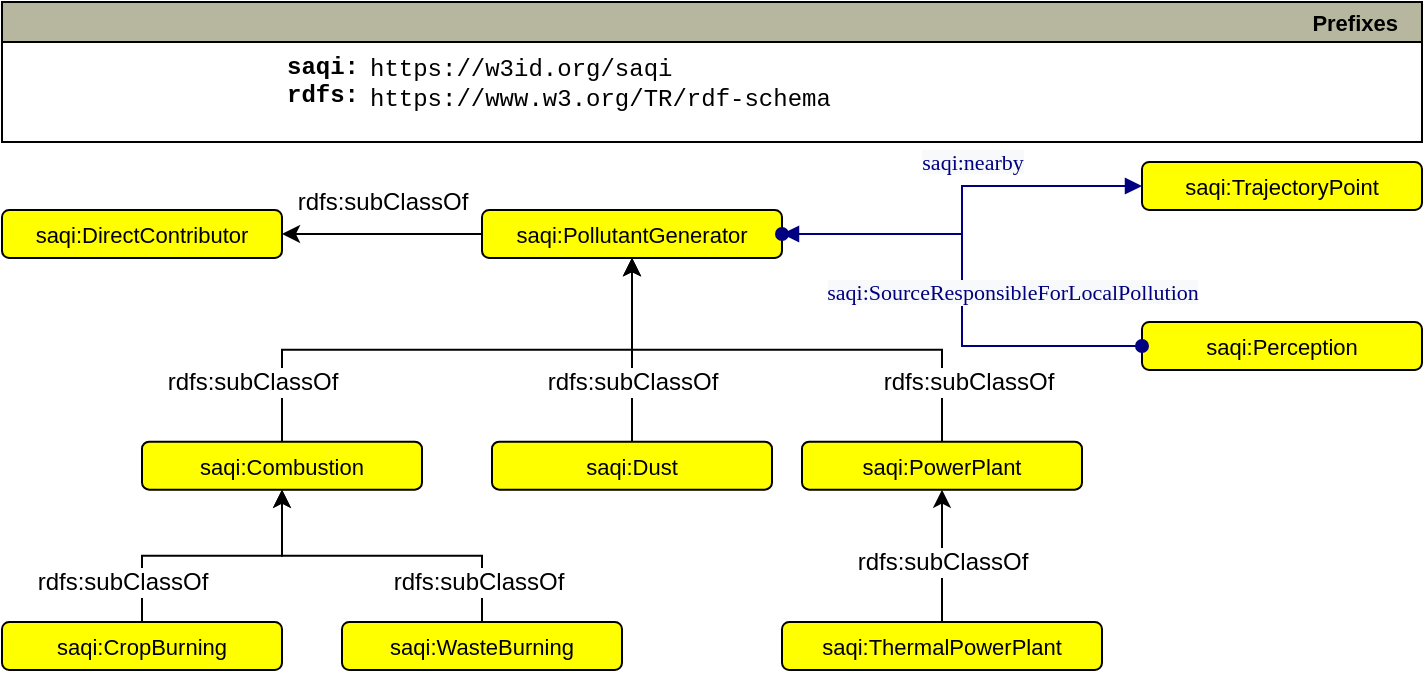 <mxfile version="21.2.9" type="device">
  <diagram id="t25Kp6jmq_1cI3zwCiK2" name="Page-1">
    <mxGraphModel dx="1442" dy="752" grid="1" gridSize="10" guides="1" tooltips="1" connect="1" arrows="1" fold="1" page="1" pageScale="1" pageWidth="1000" pageHeight="1000" math="0" shadow="0">
      <root>
        <mxCell id="0" />
        <mxCell id="1" parent="0" />
        <mxCell id="T0KytU28zX8Ys8UfOtSf-33" value="Prefixes" style="graphMlID=n0;shape=swimlane;startSize=20;fillColor=#b7b69e;strokeColor=#000000;strokeWidth=1.0;align=right;spacingRight=10;fontStyle=1;fontSize=11;" parent="1" vertex="1">
          <mxGeometry x="20" width="710" height="70" as="geometry" />
        </mxCell>
        <mxCell id="T0KytU28zX8Ys8UfOtSf-34" value="&lt;b&gt;saqi:&lt;/b&gt;&lt;b&gt;&lt;br&gt;&lt;/b&gt;&lt;b&gt;rdfs:&lt;br&gt;&lt;/b&gt;&lt;b&gt;&lt;br&gt;&lt;br&gt;&lt;/b&gt;" style="text;html=1;align=center;verticalAlign=middle;resizable=0;points=[];autosize=1;fontFamily=Courier New;" parent="T0KytU28zX8Ys8UfOtSf-33" vertex="1">
          <mxGeometry x="129.996" y="19" width="60" height="70" as="geometry" />
        </mxCell>
        <mxCell id="T0KytU28zX8Ys8UfOtSf-35" value="https://w3id.org/saqi&lt;br&gt;https://www.w3.org/TR/rdf-schema&lt;br&gt;" style="text;html=1;align=left;verticalAlign=middle;resizable=0;points=[];autosize=1;fontFamily=Courier New;rounded=1;glass=0;" parent="T0KytU28zX8Ys8UfOtSf-33" vertex="1">
          <mxGeometry x="182" y="21" width="250" height="40" as="geometry" />
        </mxCell>
        <mxCell id="T0KytU28zX8Ys8UfOtSf-37" value="saqi:DirectContributor" style="graphMlID=n4;shape=rect;rounded=1;arcsize=30;fillColor=#ffff00;strokeColor=#000000;strokeWidth=1.0;fontSize=11;" parent="1" vertex="1">
          <mxGeometry x="20" y="104" width="140" height="24" as="geometry" />
        </mxCell>
        <mxCell id="XF_k50iGrZr1CKV9B-Oz-1" value="saqi:PollutantGenerator" style="graphMlID=n4;shape=rect;rounded=1;arcsize=30;fillColor=#ffff00;strokeColor=#000000;strokeWidth=1.0;fontSize=11;" parent="1" vertex="1">
          <mxGeometry x="260" y="104" width="150" height="24" as="geometry" />
        </mxCell>
        <mxCell id="3bjeprs9thZcxQjiohL2-3" value="saqi:Combustion" style="graphMlID=n4;shape=rect;rounded=1;arcsize=30;fillColor=#ffff00;strokeColor=#000000;strokeWidth=1.0;fontSize=11;" parent="1" vertex="1">
          <mxGeometry x="90" y="219.83" width="140" height="24" as="geometry" />
        </mxCell>
        <mxCell id="3bjeprs9thZcxQjiohL2-4" value="" style="endArrow=classic;html=1;textDirection=ltr;fontSize=11;strokeWidth=1;exitX=0.5;exitY=0;exitDx=0;exitDy=0;entryX=0.5;entryY=1;entryDx=0;entryDy=0;rounded=0;strokeColor=default;edgeStyle=orthogonalEdgeStyle;" parent="1" source="3bjeprs9thZcxQjiohL2-3" target="XF_k50iGrZr1CKV9B-Oz-1" edge="1">
          <mxGeometry width="50" height="50" relative="1" as="geometry">
            <mxPoint x="280" y="171.58" as="sourcePoint" />
            <mxPoint x="410" y="171.58" as="targetPoint" />
          </mxGeometry>
        </mxCell>
        <mxCell id="3bjeprs9thZcxQjiohL2-5" value="rdfs:subClassOf" style="text;html=1;align=center;verticalAlign=middle;resizable=0;points=[];labelBackgroundColor=#ffffff;rotation=0;" parent="3bjeprs9thZcxQjiohL2-4" vertex="1" connectable="0">
          <mxGeometry x="-0.221" relative="1" as="geometry">
            <mxPoint x="-73" y="16" as="offset" />
          </mxGeometry>
        </mxCell>
        <mxCell id="3bjeprs9thZcxQjiohL2-7" value="" style="endArrow=classic;html=1;textDirection=ltr;fontSize=11;strokeWidth=1;exitX=0;exitY=0.5;exitDx=0;exitDy=0;entryX=1;entryY=0.5;entryDx=0;entryDy=0;rounded=0;strokeColor=default;" parent="1" source="XF_k50iGrZr1CKV9B-Oz-1" target="T0KytU28zX8Ys8UfOtSf-37" edge="1">
          <mxGeometry width="50" height="50" relative="1" as="geometry">
            <mxPoint x="195" y="236" as="sourcePoint" />
            <mxPoint x="455" y="150.0" as="targetPoint" />
          </mxGeometry>
        </mxCell>
        <mxCell id="3bjeprs9thZcxQjiohL2-8" value="rdfs:subClassOf" style="text;html=1;align=center;verticalAlign=middle;resizable=0;points=[];labelBackgroundColor=#ffffff;rotation=0;" parent="3bjeprs9thZcxQjiohL2-7" vertex="1" connectable="0">
          <mxGeometry x="-0.221" relative="1" as="geometry">
            <mxPoint x="-11" y="-16" as="offset" />
          </mxGeometry>
        </mxCell>
        <mxCell id="3bjeprs9thZcxQjiohL2-9" value="saqi:PowerPlant" style="graphMlID=n4;shape=rect;rounded=1;arcsize=30;fillColor=#ffff00;strokeColor=#000000;strokeWidth=1.0;fontSize=11;" parent="1" vertex="1">
          <mxGeometry x="420" y="219.83" width="140" height="24" as="geometry" />
        </mxCell>
        <mxCell id="3bjeprs9thZcxQjiohL2-10" value="" style="endArrow=classic;html=1;textDirection=ltr;fontSize=11;strokeWidth=1;exitX=0.5;exitY=0;exitDx=0;exitDy=0;entryX=0.5;entryY=1;entryDx=0;entryDy=0;rounded=0;strokeColor=default;edgeStyle=orthogonalEdgeStyle;" parent="1" source="3bjeprs9thZcxQjiohL2-9" target="XF_k50iGrZr1CKV9B-Oz-1" edge="1">
          <mxGeometry width="50" height="50" relative="1" as="geometry">
            <mxPoint x="530" y="181.58" as="sourcePoint" />
            <mxPoint x="610" y="124.0" as="targetPoint" />
          </mxGeometry>
        </mxCell>
        <mxCell id="3bjeprs9thZcxQjiohL2-11" value="rdfs:subClassOf" style="text;html=1;align=center;verticalAlign=middle;resizable=0;points=[];labelBackgroundColor=#ffffff;rotation=0;" parent="3bjeprs9thZcxQjiohL2-10" vertex="1" connectable="0">
          <mxGeometry x="-0.221" relative="1" as="geometry">
            <mxPoint x="63" y="16" as="offset" />
          </mxGeometry>
        </mxCell>
        <mxCell id="3bjeprs9thZcxQjiohL2-14" value="saqi:Dust" style="graphMlID=n4;shape=rect;rounded=1;arcsize=30;fillColor=#ffff00;strokeColor=#000000;strokeWidth=1.0;fontSize=11;" parent="1" vertex="1">
          <mxGeometry x="265" y="219.83" width="140" height="24" as="geometry" />
        </mxCell>
        <mxCell id="3bjeprs9thZcxQjiohL2-15" value="" style="endArrow=classic;html=1;textDirection=ltr;fontSize=11;strokeWidth=1;exitX=0.5;exitY=0;exitDx=0;exitDy=0;entryX=0.5;entryY=1;entryDx=0;entryDy=0;rounded=0;strokeColor=default;edgeStyle=orthogonalEdgeStyle;" parent="1" source="3bjeprs9thZcxQjiohL2-14" target="XF_k50iGrZr1CKV9B-Oz-1" edge="1">
          <mxGeometry width="50" height="50" relative="1" as="geometry">
            <mxPoint x="415" y="237.58" as="sourcePoint" />
            <mxPoint x="245" y="170.0" as="targetPoint" />
          </mxGeometry>
        </mxCell>
        <mxCell id="3bjeprs9thZcxQjiohL2-16" value="rdfs:subClassOf" style="text;html=1;align=center;verticalAlign=middle;resizable=0;points=[];labelBackgroundColor=#ffffff;rotation=0;" parent="3bjeprs9thZcxQjiohL2-15" vertex="1" connectable="0">
          <mxGeometry x="-0.221" relative="1" as="geometry">
            <mxPoint y="6" as="offset" />
          </mxGeometry>
        </mxCell>
        <mxCell id="3bjeprs9thZcxQjiohL2-17" value="saqi:CropBurning" style="graphMlID=n4;shape=rect;rounded=1;arcsize=30;fillColor=#ffff00;strokeColor=#000000;strokeWidth=1.0;fontSize=11;" parent="1" vertex="1">
          <mxGeometry x="20" y="310" width="140" height="24" as="geometry" />
        </mxCell>
        <mxCell id="3bjeprs9thZcxQjiohL2-18" value="saqi:WasteBurning" style="graphMlID=n4;shape=rect;rounded=1;arcsize=30;fillColor=#ffff00;strokeColor=#000000;strokeWidth=1.0;fontSize=11;" parent="1" vertex="1">
          <mxGeometry x="190" y="310" width="140" height="24" as="geometry" />
        </mxCell>
        <mxCell id="3bjeprs9thZcxQjiohL2-19" value="" style="endArrow=classic;html=1;textDirection=ltr;fontSize=11;strokeWidth=1;exitX=0.5;exitY=0;exitDx=0;exitDy=0;entryX=0.5;entryY=1;entryDx=0;entryDy=0;rounded=0;strokeColor=default;edgeStyle=orthogonalEdgeStyle;" parent="1" source="3bjeprs9thZcxQjiohL2-17" target="3bjeprs9thZcxQjiohL2-3" edge="1">
          <mxGeometry width="50" height="50" relative="1" as="geometry">
            <mxPoint x="340" y="315.83" as="sourcePoint" />
            <mxPoint x="530" y="249.5" as="targetPoint" />
          </mxGeometry>
        </mxCell>
        <mxCell id="3bjeprs9thZcxQjiohL2-20" value="rdfs:subClassOf" style="text;html=1;align=center;verticalAlign=middle;resizable=0;points=[];labelBackgroundColor=#ffffff;rotation=0;" parent="3bjeprs9thZcxQjiohL2-19" vertex="1" connectable="0">
          <mxGeometry x="-0.221" relative="1" as="geometry">
            <mxPoint x="-30" y="13" as="offset" />
          </mxGeometry>
        </mxCell>
        <mxCell id="3bjeprs9thZcxQjiohL2-21" value="" style="endArrow=classic;html=1;textDirection=ltr;fontSize=11;strokeWidth=1;exitX=0.5;exitY=0;exitDx=0;exitDy=0;entryX=0.5;entryY=1;entryDx=0;entryDy=0;rounded=0;strokeColor=default;edgeStyle=orthogonalEdgeStyle;" parent="1" source="3bjeprs9thZcxQjiohL2-18" target="3bjeprs9thZcxQjiohL2-3" edge="1">
          <mxGeometry width="50" height="50" relative="1" as="geometry">
            <mxPoint x="100" y="309.5" as="sourcePoint" />
            <mxPoint x="180" y="253.83" as="targetPoint" />
          </mxGeometry>
        </mxCell>
        <mxCell id="3bjeprs9thZcxQjiohL2-22" value="rdfs:subClassOf" style="text;html=1;align=center;verticalAlign=middle;resizable=0;points=[];labelBackgroundColor=#ffffff;rotation=0;" parent="3bjeprs9thZcxQjiohL2-21" vertex="1" connectable="0">
          <mxGeometry x="-0.221" relative="1" as="geometry">
            <mxPoint x="29" y="13" as="offset" />
          </mxGeometry>
        </mxCell>
        <mxCell id="3bjeprs9thZcxQjiohL2-23" value="saqi:ThermalPowerPlant" style="graphMlID=n4;shape=rect;rounded=1;arcsize=30;fillColor=#ffff00;strokeColor=#000000;strokeWidth=1.0;fontSize=11;" parent="1" vertex="1">
          <mxGeometry x="410" y="310" width="160" height="24" as="geometry" />
        </mxCell>
        <mxCell id="3bjeprs9thZcxQjiohL2-24" value="" style="endArrow=classic;html=1;textDirection=ltr;fontSize=11;strokeWidth=1;exitX=0.5;exitY=0;exitDx=0;exitDy=0;entryX=0.5;entryY=1;entryDx=0;entryDy=0;rounded=0;strokeColor=default;edgeStyle=orthogonalEdgeStyle;" parent="1" source="3bjeprs9thZcxQjiohL2-23" target="3bjeprs9thZcxQjiohL2-9" edge="1">
          <mxGeometry width="50" height="50" relative="1" as="geometry">
            <mxPoint x="420" y="319.5" as="sourcePoint" />
            <mxPoint x="490" y="253.83" as="targetPoint" />
          </mxGeometry>
        </mxCell>
        <mxCell id="3bjeprs9thZcxQjiohL2-25" value="rdfs:subClassOf" style="text;html=1;align=center;verticalAlign=middle;resizable=0;points=[];labelBackgroundColor=#ffffff;rotation=0;" parent="3bjeprs9thZcxQjiohL2-24" vertex="1" connectable="0">
          <mxGeometry x="-0.221" relative="1" as="geometry">
            <mxPoint y="-4" as="offset" />
          </mxGeometry>
        </mxCell>
        <mxCell id="3bjeprs9thZcxQjiohL2-27" value="" style="graphMlID=e0;rounded=0;endArrow=block;strokeColor=#000080;strokeWidth=1.0;startArrow=oval;startFill=1;endFill=1;fontSize=11;fontColor=#000080;exitX=1;exitY=0.5;exitDx=0;exitDy=0;entryX=0;entryY=0.5;entryDx=0;entryDy=0;edgeStyle=orthogonalEdgeStyle;" parent="1" source="XF_k50iGrZr1CKV9B-Oz-1" target="3bjeprs9thZcxQjiohL2-29" edge="1">
          <mxGeometry relative="1" as="geometry">
            <mxPoint x="630" y="114" as="sourcePoint" />
            <mxPoint x="610" y="90" as="targetPoint" />
          </mxGeometry>
        </mxCell>
        <mxCell id="3bjeprs9thZcxQjiohL2-28" value="&lt;span style=&quot;color: rgb(0 , 0 , 128) ; font-family: &amp;quot;dialog&amp;quot; ; font-size: 11px ; background-color: rgb(248 , 249 , 250)&quot;&gt;saqi:nearby&lt;/span&gt;" style="text;html=1;align=center;verticalAlign=middle;resizable=0;points=[];labelBackgroundColor=#ffffff;fontSize=11;" parent="3bjeprs9thZcxQjiohL2-27" vertex="1" connectable="0">
          <mxGeometry x="-0.017" y="2" relative="1" as="geometry">
            <mxPoint x="7" y="-26" as="offset" />
          </mxGeometry>
        </mxCell>
        <mxCell id="3bjeprs9thZcxQjiohL2-29" value="saqi:TrajectoryPoint" style="graphMlID=n4;shape=rect;rounded=1;arcsize=30;fillColor=#ffff00;strokeColor=#000000;strokeWidth=1.0;fontSize=11;" parent="1" vertex="1">
          <mxGeometry x="590" y="80" width="140" height="24" as="geometry" />
        </mxCell>
        <mxCell id="3bjeprs9thZcxQjiohL2-34" value="saqi:Perception" style="graphMlID=n4;shape=rect;rounded=1;arcsize=30;fillColor=#ffff00;strokeColor=#000000;strokeWidth=1.0;fontSize=11;" parent="1" vertex="1">
          <mxGeometry x="590" y="160" width="140" height="24" as="geometry" />
        </mxCell>
        <mxCell id="3bjeprs9thZcxQjiohL2-35" value="" style="graphMlID=e0;rounded=0;endArrow=block;strokeColor=#000080;strokeWidth=1.0;startArrow=oval;startFill=1;endFill=1;fontSize=11;fontColor=#000080;exitX=0;exitY=0.5;exitDx=0;exitDy=0;entryX=1;entryY=0.5;entryDx=0;entryDy=0;edgeStyle=orthogonalEdgeStyle;" parent="1" source="3bjeprs9thZcxQjiohL2-34" target="XF_k50iGrZr1CKV9B-Oz-1" edge="1">
          <mxGeometry relative="1" as="geometry">
            <mxPoint x="590" y="207.83" as="sourcePoint" />
            <mxPoint x="780.0" y="243.83" as="targetPoint" />
          </mxGeometry>
        </mxCell>
        <mxCell id="3bjeprs9thZcxQjiohL2-36" value="&lt;span style=&quot;color: rgb(0 , 0 , 128) ; font-family: &amp;quot;dialog&amp;quot; ; font-size: 11px ; background-color: rgb(248 , 249 , 250)&quot;&gt;saqi:SourceResponsibleForLocalPollution&lt;/span&gt;" style="text;html=1;align=center;verticalAlign=middle;resizable=0;points=[];labelBackgroundColor=#ffffff;fontSize=11;" parent="3bjeprs9thZcxQjiohL2-35" vertex="1" connectable="0">
          <mxGeometry x="-0.017" y="2" relative="1" as="geometry">
            <mxPoint x="27" y="-1" as="offset" />
          </mxGeometry>
        </mxCell>
      </root>
    </mxGraphModel>
  </diagram>
</mxfile>
